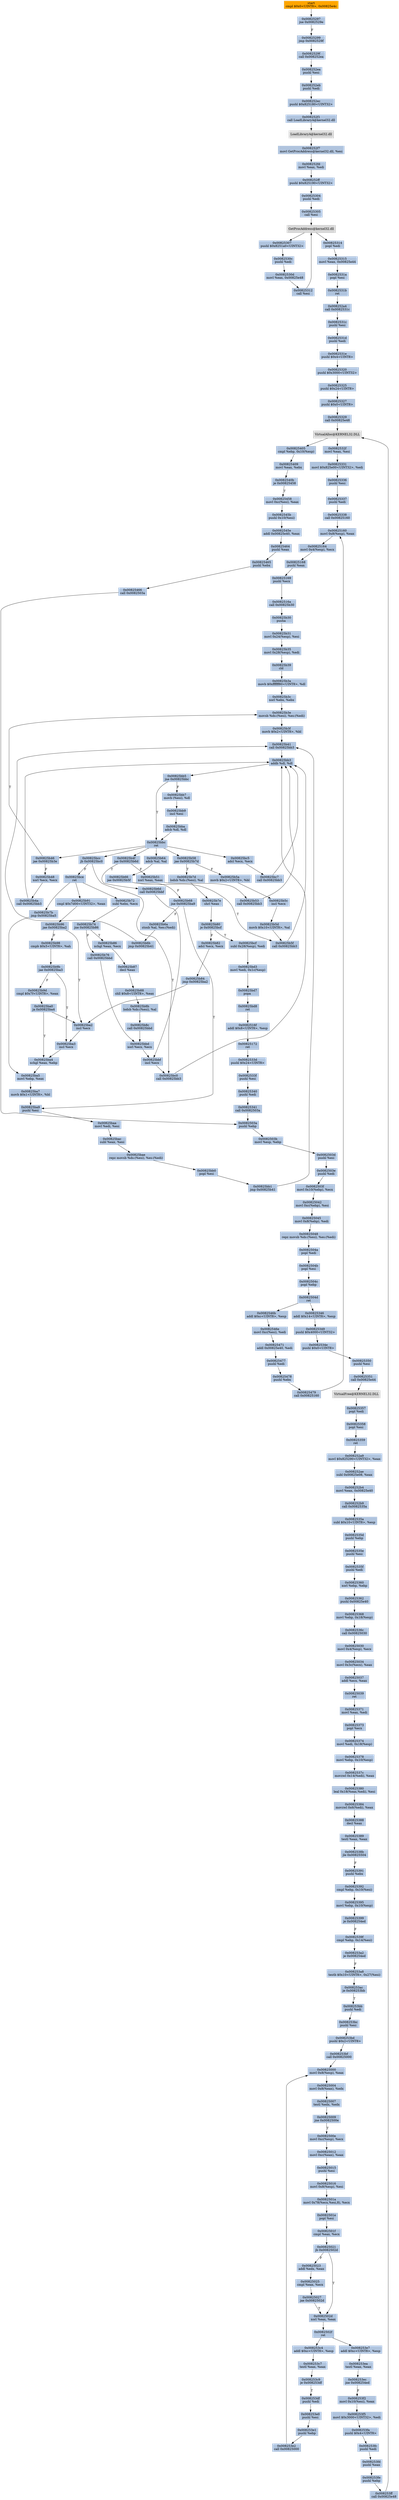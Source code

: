 digraph G {
node[shape=rectangle,style=filled,fillcolor=lightsteelblue,color=lightsteelblue]
bgcolor="transparent"
a0x00825290cmpl_0x0UINT8_0x00825e4c[label="start\ncmpl $0x0<UINT8>, 0x00825e4c",color="lightgrey",fillcolor="orange"];
a0x00825297jne_0x0082529e[label="0x00825297\njne 0x0082529e"];
a0x00825299jmp_0x0082529f[label="0x00825299\njmp 0x0082529f"];
a0x0082529fcall_0x008252ea[label="0x0082529f\ncall 0x008252ea"];
a0x008252eapushl_esi[label="0x008252ea\npushl %esi"];
a0x008252ebpushl_edi[label="0x008252eb\npushl %edi"];
a0x008252ecpushl_0x825180UINT32[label="0x008252ec\npushl $0x825180<UINT32>"];
a0x008252f1call_LoadLibraryA_kernel32_dll[label="0x008252f1\ncall LoadLibraryA@kernel32.dll"];
LoadLibraryA_kernel32_dll[label="LoadLibraryA@kernel32.dll",color="lightgrey",fillcolor="lightgrey"];
a0x008252f7movl_GetProcAddress_kernel32_dll_esi[label="0x008252f7\nmovl GetProcAddress@kernel32.dll, %esi"];
a0x008252fdmovl_eax_edi[label="0x008252fd\nmovl %eax, %edi"];
a0x008252ffpushl_0x825190UINT32[label="0x008252ff\npushl $0x825190<UINT32>"];
a0x00825304pushl_edi[label="0x00825304\npushl %edi"];
a0x00825305call_esi[label="0x00825305\ncall %esi"];
GetProcAddress_kernel32_dll[label="GetProcAddress@kernel32.dll",color="lightgrey",fillcolor="lightgrey"];
a0x00825307pushl_0x8251a0UINT32[label="0x00825307\npushl $0x8251a0<UINT32>"];
a0x0082530cpushl_edi[label="0x0082530c\npushl %edi"];
a0x0082530dmovl_eax_0x00825e48[label="0x0082530d\nmovl %eax, 0x00825e48"];
a0x00825312call_esi[label="0x00825312\ncall %esi"];
a0x00825314popl_edi[label="0x00825314\npopl %edi"];
a0x00825315movl_eax_0x00825e44[label="0x00825315\nmovl %eax, 0x00825e44"];
a0x0082531apopl_esi[label="0x0082531a\npopl %esi"];
a0x0082531bret[label="0x0082531b\nret"];
a0x008252a4call_0x0082531c[label="0x008252a4\ncall 0x0082531c"];
a0x0082531cpushl_esi[label="0x0082531c\npushl %esi"];
a0x0082531dpushl_edi[label="0x0082531d\npushl %edi"];
a0x0082531epushl_0x4UINT8[label="0x0082531e\npushl $0x4<UINT8>"];
a0x00825320pushl_0x3000UINT32[label="0x00825320\npushl $0x3000<UINT32>"];
a0x00825325pushl_0x24UINT8[label="0x00825325\npushl $0x24<UINT8>"];
a0x00825327pushl_0x0UINT8[label="0x00825327\npushl $0x0<UINT8>"];
a0x00825329call_0x00825e48[label="0x00825329\ncall 0x00825e48"];
VirtualAlloc_KERNEL32_DLL[label="VirtualAlloc@KERNEL32.DLL",color="lightgrey",fillcolor="lightgrey"];
a0x0082532fmovl_eax_esi[label="0x0082532f\nmovl %eax, %esi"];
a0x00825331movl_0x825e00UINT32_edi[label="0x00825331\nmovl $0x825e00<UINT32>, %edi"];
a0x00825336pushl_esi[label="0x00825336\npushl %esi"];
a0x00825337pushl_edi[label="0x00825337\npushl %edi"];
a0x00825338call_0x00825160[label="0x00825338\ncall 0x00825160"];
a0x00825160movl_0x8esp__eax[label="0x00825160\nmovl 0x8(%esp), %eax"];
a0x00825164movl_0x4esp__ecx[label="0x00825164\nmovl 0x4(%esp), %ecx"];
a0x00825168pushl_eax[label="0x00825168\npushl %eax"];
a0x00825169pushl_ecx[label="0x00825169\npushl %ecx"];
a0x0082516acall_0x00825b30[label="0x0082516a\ncall 0x00825b30"];
a0x00825b30pusha_[label="0x00825b30\npusha "];
a0x00825b31movl_0x24esp__esi[label="0x00825b31\nmovl 0x24(%esp), %esi"];
a0x00825b35movl_0x28esp__edi[label="0x00825b35\nmovl 0x28(%esp), %edi"];
a0x00825b39cld_[label="0x00825b39\ncld "];
a0x00825b3amovb_0xffffff80UINT8_dl[label="0x00825b3a\nmovb $0xffffff80<UINT8>, %dl"];
a0x00825b3cxorl_ebx_ebx[label="0x00825b3c\nxorl %ebx, %ebx"];
a0x00825b3emovsb_ds_esi__es_edi_[label="0x00825b3e\nmovsb %ds:(%esi), %es:(%edi)"];
a0x00825b3fmovb_0x2UINT8_bl[label="0x00825b3f\nmovb $0x2<UINT8>, %bl"];
a0x00825b41call_0x00825bb3[label="0x00825b41\ncall 0x00825bb3"];
a0x00825bb3addb_dl_dl[label="0x00825bb3\naddb %dl, %dl"];
a0x00825bb5jne_0x00825bbc[label="0x00825bb5\njne 0x00825bbc"];
a0x00825bb7movb_esi__dl[label="0x00825bb7\nmovb (%esi), %dl"];
a0x00825bb9incl_esi[label="0x00825bb9\nincl %esi"];
a0x00825bbaadcb_dl_dl[label="0x00825bba\nadcb %dl, %dl"];
a0x00825bbcret[label="0x00825bbc\nret"];
a0x00825b46jae_0x00825b3e[label="0x00825b46\njae 0x00825b3e"];
a0x00825b48xorl_ecx_ecx[label="0x00825b48\nxorl %ecx, %ecx"];
a0x00825b4acall_0x00825bb3[label="0x00825b4a\ncall 0x00825bb3"];
a0x00825b4fjae_0x00825b6d[label="0x00825b4f\njae 0x00825b6d"];
a0x00825b51xorl_eax_eax[label="0x00825b51\nxorl %eax, %eax"];
a0x00825b53call_0x00825bb3[label="0x00825b53\ncall 0x00825bb3"];
a0x00825b58jae_0x00825b7d[label="0x00825b58\njae 0x00825b7d"];
a0x00825b5amovb_0x2UINT8_bl[label="0x00825b5a\nmovb $0x2<UINT8>, %bl"];
a0x00825b5cincl_ecx[label="0x00825b5c\nincl %ecx"];
a0x00825b5dmovb_0x10UINT8_al[label="0x00825b5d\nmovb $0x10<UINT8>, %al"];
a0x00825b5fcall_0x00825bb3[label="0x00825b5f\ncall 0x00825bb3"];
a0x00825b64adcb_al_al[label="0x00825b64\nadcb %al, %al"];
a0x00825b66jae_0x00825b5f[label="0x00825b66\njae 0x00825b5f"];
a0x00825b68jne_0x00825ba9[label="0x00825b68\njne 0x00825ba9"];
a0x00825b6astosb_al_es_edi_[label="0x00825b6a\nstosb %al, %es:(%edi)"];
a0x00825b6bjmp_0x00825b41[label="0x00825b6b\njmp 0x00825b41"];
a0x00825b7dlodsb_ds_esi__al[label="0x00825b7d\nlodsb %ds:(%esi), %al"];
a0x00825b7eshrl_eax[label="0x00825b7e\nshrl %eax"];
a0x00825b80je_0x00825bcf[label="0x00825b80\nje 0x00825bcf"];
a0x00825b82adcl_ecx_ecx[label="0x00825b82\nadcl %ecx, %ecx"];
a0x00825b84jmp_0x00825ba2[label="0x00825b84\njmp 0x00825ba2"];
a0x00825ba2incl_ecx[label="0x00825ba2\nincl %ecx"];
a0x00825ba3incl_ecx[label="0x00825ba3\nincl %ecx"];
a0x00825ba4xchgl_eax_ebp[label="0x00825ba4\nxchgl %eax, %ebp"];
a0x00825ba5movl_ebp_eax[label="0x00825ba5\nmovl %ebp, %eax"];
a0x00825ba7movb_0x1UINT8_bl[label="0x00825ba7\nmovb $0x1<UINT8>, %bl"];
a0x00825ba9pushl_esi[label="0x00825ba9\npushl %esi"];
a0x00825baamovl_edi_esi[label="0x00825baa\nmovl %edi, %esi"];
a0x00825bacsubl_eax_esi[label="0x00825bac\nsubl %eax, %esi"];
a0x00825baerepz_movsb_ds_esi__es_edi_[label="0x00825bae\nrepz movsb %ds:(%esi), %es:(%edi)"];
a0x00825bb0popl_esi[label="0x00825bb0\npopl %esi"];
a0x00825bb1jmp_0x00825b41[label="0x00825bb1\njmp 0x00825b41"];
a0x00825b6dcall_0x00825bbf[label="0x00825b6d\ncall 0x00825bbf"];
a0x00825bbfincl_ecx[label="0x00825bbf\nincl %ecx"];
a0x00825bc0call_0x00825bb3[label="0x00825bc0\ncall 0x00825bb3"];
a0x00825bc5adcl_ecx_ecx[label="0x00825bc5\nadcl %ecx, %ecx"];
a0x00825bc7call_0x00825bb3[label="0x00825bc7\ncall 0x00825bb3"];
a0x00825bccjb_0x00825bc0[label="0x00825bcc\njb 0x00825bc0"];
a0x00825bceret[label="0x00825bce\nret"];
a0x00825b72subl_ebx_ecx[label="0x00825b72\nsubl %ebx, %ecx"];
a0x00825b74jne_0x00825b86[label="0x00825b74\njne 0x00825b86"];
a0x00825b76call_0x00825bbd[label="0x00825b76\ncall 0x00825bbd"];
a0x00825bbdxorl_ecx_ecx[label="0x00825bbd\nxorl %ecx, %ecx"];
a0x00825b7bjmp_0x00825ba5[label="0x00825b7b\njmp 0x00825ba5"];
a0x00825b86xchgl_eax_ecx[label="0x00825b86\nxchgl %eax, %ecx"];
a0x00825b87decl_eax[label="0x00825b87\ndecl %eax"];
a0x00825b88shll_0x8UINT8_eax[label="0x00825b88\nshll $0x8<UINT8>, %eax"];
a0x00825b8blodsb_ds_esi__al[label="0x00825b8b\nlodsb %ds:(%esi), %al"];
a0x00825b8ccall_0x00825bbd[label="0x00825b8c\ncall 0x00825bbd"];
a0x00825b91cmpl_0x7d00UINT32_eax[label="0x00825b91\ncmpl $0x7d00<UINT32>, %eax"];
a0x00825b96jae_0x00825ba2[label="0x00825b96\njae 0x00825ba2"];
a0x00825b98cmpb_0x5UINT8_ah[label="0x00825b98\ncmpb $0x5<UINT8>, %ah"];
a0x00825b9bjae_0x00825ba3[label="0x00825b9b\njae 0x00825ba3"];
a0x00825b9dcmpl_0x7fUINT8_eax[label="0x00825b9d\ncmpl $0x7f<UINT8>, %eax"];
a0x00825ba0ja_0x00825ba4[label="0x00825ba0\nja 0x00825ba4"];
a0x00825bcfsubl_0x28esp__edi[label="0x00825bcf\nsubl 0x28(%esp), %edi"];
a0x00825bd3movl_edi_0x1cesp_[label="0x00825bd3\nmovl %edi, 0x1c(%esp)"];
a0x00825bd7popa_[label="0x00825bd7\npopa "];
a0x00825bd8ret[label="0x00825bd8\nret"];
a0x0082516faddl_0x8UINT8_esp[label="0x0082516f\naddl $0x8<UINT8>, %esp"];
a0x00825172ret[label="0x00825172\nret"];
a0x0082533dpushl_0x24UINT8[label="0x0082533d\npushl $0x24<UINT8>"];
a0x0082533fpushl_esi[label="0x0082533f\npushl %esi"];
a0x00825340pushl_edi[label="0x00825340\npushl %edi"];
a0x00825341call_0x0082503a[label="0x00825341\ncall 0x0082503a"];
a0x0082503apushl_ebp[label="0x0082503a\npushl %ebp"];
a0x0082503bmovl_esp_ebp[label="0x0082503b\nmovl %esp, %ebp"];
a0x0082503dpushl_esi[label="0x0082503d\npushl %esi"];
a0x0082503epushl_edi[label="0x0082503e\npushl %edi"];
a0x0082503fmovl_0x10ebp__ecx[label="0x0082503f\nmovl 0x10(%ebp), %ecx"];
a0x00825042movl_0xcebp__esi[label="0x00825042\nmovl 0xc(%ebp), %esi"];
a0x00825045movl_0x8ebp__edi[label="0x00825045\nmovl 0x8(%ebp), %edi"];
a0x00825048repz_movsb_ds_esi__es_edi_[label="0x00825048\nrepz movsb %ds:(%esi), %es:(%edi)"];
a0x0082504apopl_edi[label="0x0082504a\npopl %edi"];
a0x0082504bpopl_esi[label="0x0082504b\npopl %esi"];
a0x0082504cpopl_ebp[label="0x0082504c\npopl %ebp"];
a0x0082504dret[label="0x0082504d\nret"];
a0x00825346addl_0x14UINT8_esp[label="0x00825346\naddl $0x14<UINT8>, %esp"];
a0x00825349pushl_0x4000UINT32[label="0x00825349\npushl $0x4000<UINT32>"];
a0x0082534epushl_0x0UINT8[label="0x0082534e\npushl $0x0<UINT8>"];
a0x00825350pushl_esi[label="0x00825350\npushl %esi"];
a0x00825351call_0x00825e44[label="0x00825351\ncall 0x00825e44"];
VirtualFree_KERNEL32_DLL[label="VirtualFree@KERNEL32.DLL",color="lightgrey",fillcolor="lightgrey"];
a0x00825357popl_edi[label="0x00825357\npopl %edi"];
a0x00825358popl_esi[label="0x00825358\npopl %esi"];
a0x00825359ret[label="0x00825359\nret"];
a0x008252a9movl_0x825290UINT32_eax[label="0x008252a9\nmovl $0x825290<UINT32>, %eax"];
a0x008252aesubl_0x00825e08_eax[label="0x008252ae\nsubl 0x00825e08, %eax"];
a0x008252b4movl_eax_0x00825e40[label="0x008252b4\nmovl %eax, 0x00825e40"];
a0x008252b9call_0x0082535a[label="0x008252b9\ncall 0x0082535a"];
a0x0082535asubl_0x10UINT8_esp[label="0x0082535a\nsubl $0x10<UINT8>, %esp"];
a0x0082535dpushl_ebp[label="0x0082535d\npushl %ebp"];
a0x0082535epushl_esi[label="0x0082535e\npushl %esi"];
a0x0082535fpushl_edi[label="0x0082535f\npushl %edi"];
a0x00825360xorl_ebp_ebp[label="0x00825360\nxorl %ebp, %ebp"];
a0x00825362pushl_0x00825e40[label="0x00825362\npushl 0x00825e40"];
a0x00825368movl_ebp_0x18esp_[label="0x00825368\nmovl %ebp, 0x18(%esp)"];
a0x0082536ccall_0x00825030[label="0x0082536c\ncall 0x00825030"];
a0x00825030movl_0x4esp__ecx[label="0x00825030\nmovl 0x4(%esp), %ecx"];
a0x00825034movl_0x3cecx__eax[label="0x00825034\nmovl 0x3c(%ecx), %eax"];
a0x00825037addl_ecx_eax[label="0x00825037\naddl %ecx, %eax"];
a0x00825039ret[label="0x00825039\nret"];
a0x00825371movl_eax_edi[label="0x00825371\nmovl %eax, %edi"];
a0x00825373popl_ecx[label="0x00825373\npopl %ecx"];
a0x00825374movl_edi_0x18esp_[label="0x00825374\nmovl %edi, 0x18(%esp)"];
a0x00825378movl_ebp_0x10esp_[label="0x00825378\nmovl %ebp, 0x10(%esp)"];
a0x0082537cmovzwl_0x14edi__eax[label="0x0082537c\nmovzwl 0x14(%edi), %eax"];
a0x00825380leal_0x18eaxedi__esi[label="0x00825380\nleal 0x18(%eax,%edi), %esi"];
a0x00825384movzwl_0x6edi__eax[label="0x00825384\nmovzwl 0x6(%edi), %eax"];
a0x00825388decl_eax[label="0x00825388\ndecl %eax"];
a0x00825389testl_eax_eax[label="0x00825389\ntestl %eax, %eax"];
a0x0082538bjle_0x00825504[label="0x0082538b\njle 0x00825504"];
a0x00825391pushl_ebx[label="0x00825391\npushl %ebx"];
a0x00825392cmpl_ebp_0x10esi_[label="0x00825392\ncmpl %ebp, 0x10(%esi)"];
a0x00825395movl_ebp_0x10esp_[label="0x00825395\nmovl %ebp, 0x10(%esp)"];
a0x00825399je_0x008254ed[label="0x00825399\nje 0x008254ed"];
a0x0082539fcmpl_ebp_0x14esi_[label="0x0082539f\ncmpl %ebp, 0x14(%esi)"];
a0x008253a2je_0x008254ed[label="0x008253a2\nje 0x008254ed"];
a0x008253a8testb_0x10UINT8_0x27esi_[label="0x008253a8\ntestb $0x10<UINT8>, 0x27(%esi)"];
a0x008253acje_0x008253bb[label="0x008253ac\nje 0x008253bb"];
a0x008253bbpushl_edi[label="0x008253bb\npushl %edi"];
a0x008253bcpushl_esi[label="0x008253bc\npushl %esi"];
a0x008253bdpushl_0x2UINT8[label="0x008253bd\npushl $0x2<UINT8>"];
a0x008253bfcall_0x00825000[label="0x008253bf\ncall 0x00825000"];
a0x00825000movl_0x8esp__eax[label="0x00825000\nmovl 0x8(%esp), %eax"];
a0x00825004movl_0x8eax__edx[label="0x00825004\nmovl 0x8(%eax), %edx"];
a0x00825007testl_edx_edx[label="0x00825007\ntestl %edx, %edx"];
a0x00825009jne_0x0082500e[label="0x00825009\njne 0x0082500e"];
a0x0082500emovl_0xcesp__ecx[label="0x0082500e\nmovl 0xc(%esp), %ecx"];
a0x00825012movl_0xceax__eax[label="0x00825012\nmovl 0xc(%eax), %eax"];
a0x00825015pushl_esi[label="0x00825015\npushl %esi"];
a0x00825016movl_0x8esp__esi[label="0x00825016\nmovl 0x8(%esp), %esi"];
a0x0082501amovl_0x78ecxesi8__ecx[label="0x0082501a\nmovl 0x78(%ecx,%esi,8), %ecx"];
a0x0082501epopl_esi[label="0x0082501e\npopl %esi"];
a0x0082501fcmpl_eax_ecx[label="0x0082501f\ncmpl %eax, %ecx"];
a0x00825021jb_0x0082502d[label="0x00825021\njb 0x0082502d"];
a0x00825023addl_edx_eax[label="0x00825023\naddl %edx, %eax"];
a0x00825025cmpl_eax_ecx[label="0x00825025\ncmpl %eax, %ecx"];
a0x00825027jae_0x0082502d[label="0x00825027\njae 0x0082502d"];
a0x0082502dxorl_eax_eax[label="0x0082502d\nxorl %eax, %eax"];
a0x0082502fret[label="0x0082502f\nret"];
a0x008253c4addl_0xcUINT8_esp[label="0x008253c4\naddl $0xc<UINT8>, %esp"];
a0x008253c7testl_eax_eax[label="0x008253c7\ntestl %eax, %eax"];
a0x008253c9je_0x008253df[label="0x008253c9\nje 0x008253df"];
a0x008253dfpushl_edi[label="0x008253df\npushl %edi"];
a0x008253e0pushl_esi[label="0x008253e0\npushl %esi"];
a0x008253e1pushl_ebp[label="0x008253e1\npushl %ebp"];
a0x008253e2call_0x00825000[label="0x008253e2\ncall 0x00825000"];
a0x008253e7addl_0xcUINT8_esp[label="0x008253e7\naddl $0xc<UINT8>, %esp"];
a0x008253eatestl_eax_eax[label="0x008253ea\ntestl %eax, %eax"];
a0x008253ecjne_0x008254ed[label="0x008253ec\njne 0x008254ed"];
a0x008253f2movl_0x10esi__eax[label="0x008253f2\nmovl 0x10(%esi), %eax"];
a0x008253f5movl_0x3000UINT32_edi[label="0x008253f5\nmovl $0x3000<UINT32>, %edi"];
a0x008253fapushl_0x4UINT8[label="0x008253fa\npushl $0x4<UINT8>"];
a0x008253fcpushl_edi[label="0x008253fc\npushl %edi"];
a0x008253fdpushl_eax[label="0x008253fd\npushl %eax"];
a0x008253fepushl_ebp[label="0x008253fe\npushl %ebp"];
a0x008253ffcall_0x00825e48[label="0x008253ff\ncall 0x00825e48"];
a0x00825405cmpl_ebp_0x10esp_[label="0x00825405\ncmpl %ebp, 0x10(%esp)"];
a0x00825409movl_eax_ebx[label="0x00825409\nmovl %eax, %ebx"];
a0x0082540bje_0x00825458[label="0x0082540b\nje 0x00825458"];
a0x00825458movl_0xcesi__eax[label="0x00825458\nmovl 0xc(%esi), %eax"];
a0x0082545bpushl_0x10esi_[label="0x0082545b\npushl 0x10(%esi)"];
a0x0082545eaddl_0x00825e40_eax[label="0x0082545e\naddl 0x00825e40, %eax"];
a0x00825464pushl_eax[label="0x00825464\npushl %eax"];
a0x00825465pushl_ebx[label="0x00825465\npushl %ebx"];
a0x00825466call_0x0082503a[label="0x00825466\ncall 0x0082503a"];
a0x0082546baddl_0xcUINT8_esp[label="0x0082546b\naddl $0xc<UINT8>, %esp"];
a0x0082546emovl_0xcesi__edi[label="0x0082546e\nmovl 0xc(%esi), %edi"];
a0x00825471addl_0x00825e40_edi[label="0x00825471\naddl 0x00825e40, %edi"];
a0x00825477pushl_edi[label="0x00825477\npushl %edi"];
a0x00825478pushl_ebx[label="0x00825478\npushl %ebx"];
a0x00825479call_0x00825160[label="0x00825479\ncall 0x00825160"];
a0x00825290cmpl_0x0UINT8_0x00825e4c -> a0x00825297jne_0x0082529e [color="#000000"];
a0x00825297jne_0x0082529e -> a0x00825299jmp_0x0082529f [color="#000000",label="F"];
a0x00825299jmp_0x0082529f -> a0x0082529fcall_0x008252ea [color="#000000"];
a0x0082529fcall_0x008252ea -> a0x008252eapushl_esi [color="#000000"];
a0x008252eapushl_esi -> a0x008252ebpushl_edi [color="#000000"];
a0x008252ebpushl_edi -> a0x008252ecpushl_0x825180UINT32 [color="#000000"];
a0x008252ecpushl_0x825180UINT32 -> a0x008252f1call_LoadLibraryA_kernel32_dll [color="#000000"];
a0x008252f1call_LoadLibraryA_kernel32_dll -> LoadLibraryA_kernel32_dll [color="#000000"];
LoadLibraryA_kernel32_dll -> a0x008252f7movl_GetProcAddress_kernel32_dll_esi [color="#000000"];
a0x008252f7movl_GetProcAddress_kernel32_dll_esi -> a0x008252fdmovl_eax_edi [color="#000000"];
a0x008252fdmovl_eax_edi -> a0x008252ffpushl_0x825190UINT32 [color="#000000"];
a0x008252ffpushl_0x825190UINT32 -> a0x00825304pushl_edi [color="#000000"];
a0x00825304pushl_edi -> a0x00825305call_esi [color="#000000"];
a0x00825305call_esi -> GetProcAddress_kernel32_dll [color="#000000"];
GetProcAddress_kernel32_dll -> a0x00825307pushl_0x8251a0UINT32 [color="#000000"];
a0x00825307pushl_0x8251a0UINT32 -> a0x0082530cpushl_edi [color="#000000"];
a0x0082530cpushl_edi -> a0x0082530dmovl_eax_0x00825e48 [color="#000000"];
a0x0082530dmovl_eax_0x00825e48 -> a0x00825312call_esi [color="#000000"];
a0x00825312call_esi -> GetProcAddress_kernel32_dll [color="#000000"];
GetProcAddress_kernel32_dll -> a0x00825314popl_edi [color="#000000"];
a0x00825314popl_edi -> a0x00825315movl_eax_0x00825e44 [color="#000000"];
a0x00825315movl_eax_0x00825e44 -> a0x0082531apopl_esi [color="#000000"];
a0x0082531apopl_esi -> a0x0082531bret [color="#000000"];
a0x0082531bret -> a0x008252a4call_0x0082531c [color="#000000"];
a0x008252a4call_0x0082531c -> a0x0082531cpushl_esi [color="#000000"];
a0x0082531cpushl_esi -> a0x0082531dpushl_edi [color="#000000"];
a0x0082531dpushl_edi -> a0x0082531epushl_0x4UINT8 [color="#000000"];
a0x0082531epushl_0x4UINT8 -> a0x00825320pushl_0x3000UINT32 [color="#000000"];
a0x00825320pushl_0x3000UINT32 -> a0x00825325pushl_0x24UINT8 [color="#000000"];
a0x00825325pushl_0x24UINT8 -> a0x00825327pushl_0x0UINT8 [color="#000000"];
a0x00825327pushl_0x0UINT8 -> a0x00825329call_0x00825e48 [color="#000000"];
a0x00825329call_0x00825e48 -> VirtualAlloc_KERNEL32_DLL [color="#000000"];
VirtualAlloc_KERNEL32_DLL -> a0x0082532fmovl_eax_esi [color="#000000"];
a0x0082532fmovl_eax_esi -> a0x00825331movl_0x825e00UINT32_edi [color="#000000"];
a0x00825331movl_0x825e00UINT32_edi -> a0x00825336pushl_esi [color="#000000"];
a0x00825336pushl_esi -> a0x00825337pushl_edi [color="#000000"];
a0x00825337pushl_edi -> a0x00825338call_0x00825160 [color="#000000"];
a0x00825338call_0x00825160 -> a0x00825160movl_0x8esp__eax [color="#000000"];
a0x00825160movl_0x8esp__eax -> a0x00825164movl_0x4esp__ecx [color="#000000"];
a0x00825164movl_0x4esp__ecx -> a0x00825168pushl_eax [color="#000000"];
a0x00825168pushl_eax -> a0x00825169pushl_ecx [color="#000000"];
a0x00825169pushl_ecx -> a0x0082516acall_0x00825b30 [color="#000000"];
a0x0082516acall_0x00825b30 -> a0x00825b30pusha_ [color="#000000"];
a0x00825b30pusha_ -> a0x00825b31movl_0x24esp__esi [color="#000000"];
a0x00825b31movl_0x24esp__esi -> a0x00825b35movl_0x28esp__edi [color="#000000"];
a0x00825b35movl_0x28esp__edi -> a0x00825b39cld_ [color="#000000"];
a0x00825b39cld_ -> a0x00825b3amovb_0xffffff80UINT8_dl [color="#000000"];
a0x00825b3amovb_0xffffff80UINT8_dl -> a0x00825b3cxorl_ebx_ebx [color="#000000"];
a0x00825b3cxorl_ebx_ebx -> a0x00825b3emovsb_ds_esi__es_edi_ [color="#000000"];
a0x00825b3emovsb_ds_esi__es_edi_ -> a0x00825b3fmovb_0x2UINT8_bl [color="#000000"];
a0x00825b3fmovb_0x2UINT8_bl -> a0x00825b41call_0x00825bb3 [color="#000000"];
a0x00825b41call_0x00825bb3 -> a0x00825bb3addb_dl_dl [color="#000000"];
a0x00825bb3addb_dl_dl -> a0x00825bb5jne_0x00825bbc [color="#000000"];
a0x00825bb5jne_0x00825bbc -> a0x00825bb7movb_esi__dl [color="#000000",label="F"];
a0x00825bb7movb_esi__dl -> a0x00825bb9incl_esi [color="#000000"];
a0x00825bb9incl_esi -> a0x00825bbaadcb_dl_dl [color="#000000"];
a0x00825bbaadcb_dl_dl -> a0x00825bbcret [color="#000000"];
a0x00825bbcret -> a0x00825b46jae_0x00825b3e [color="#000000"];
a0x00825b46jae_0x00825b3e -> a0x00825b3emovsb_ds_esi__es_edi_ [color="#000000",label="T"];
a0x00825bb5jne_0x00825bbc -> a0x00825bbcret [color="#000000",label="T"];
a0x00825b46jae_0x00825b3e -> a0x00825b48xorl_ecx_ecx [color="#000000",label="F"];
a0x00825b48xorl_ecx_ecx -> a0x00825b4acall_0x00825bb3 [color="#000000"];
a0x00825b4acall_0x00825bb3 -> a0x00825bb3addb_dl_dl [color="#000000"];
a0x00825bbcret -> a0x00825b4fjae_0x00825b6d [color="#000000"];
a0x00825b4fjae_0x00825b6d -> a0x00825b51xorl_eax_eax [color="#000000",label="F"];
a0x00825b51xorl_eax_eax -> a0x00825b53call_0x00825bb3 [color="#000000"];
a0x00825b53call_0x00825bb3 -> a0x00825bb3addb_dl_dl [color="#000000"];
a0x00825bbcret -> a0x00825b58jae_0x00825b7d [color="#000000"];
a0x00825b58jae_0x00825b7d -> a0x00825b5amovb_0x2UINT8_bl [color="#000000",label="F"];
a0x00825b5amovb_0x2UINT8_bl -> a0x00825b5cincl_ecx [color="#000000"];
a0x00825b5cincl_ecx -> a0x00825b5dmovb_0x10UINT8_al [color="#000000"];
a0x00825b5dmovb_0x10UINT8_al -> a0x00825b5fcall_0x00825bb3 [color="#000000"];
a0x00825b5fcall_0x00825bb3 -> a0x00825bb3addb_dl_dl [color="#000000"];
a0x00825bbcret -> a0x00825b64adcb_al_al [color="#000000"];
a0x00825b64adcb_al_al -> a0x00825b66jae_0x00825b5f [color="#000000"];
a0x00825b66jae_0x00825b5f -> a0x00825b5fcall_0x00825bb3 [color="#000000",label="T"];
a0x00825b66jae_0x00825b5f -> a0x00825b68jne_0x00825ba9 [color="#000000",label="F"];
a0x00825b68jne_0x00825ba9 -> a0x00825b6astosb_al_es_edi_ [color="#000000",label="F"];
a0x00825b6astosb_al_es_edi_ -> a0x00825b6bjmp_0x00825b41 [color="#000000"];
a0x00825b6bjmp_0x00825b41 -> a0x00825b41call_0x00825bb3 [color="#000000"];
a0x00825b58jae_0x00825b7d -> a0x00825b7dlodsb_ds_esi__al [color="#000000",label="T"];
a0x00825b7dlodsb_ds_esi__al -> a0x00825b7eshrl_eax [color="#000000"];
a0x00825b7eshrl_eax -> a0x00825b80je_0x00825bcf [color="#000000"];
a0x00825b80je_0x00825bcf -> a0x00825b82adcl_ecx_ecx [color="#000000",label="F"];
a0x00825b82adcl_ecx_ecx -> a0x00825b84jmp_0x00825ba2 [color="#000000"];
a0x00825b84jmp_0x00825ba2 -> a0x00825ba2incl_ecx [color="#000000"];
a0x00825ba2incl_ecx -> a0x00825ba3incl_ecx [color="#000000"];
a0x00825ba3incl_ecx -> a0x00825ba4xchgl_eax_ebp [color="#000000"];
a0x00825ba4xchgl_eax_ebp -> a0x00825ba5movl_ebp_eax [color="#000000"];
a0x00825ba5movl_ebp_eax -> a0x00825ba7movb_0x1UINT8_bl [color="#000000"];
a0x00825ba7movb_0x1UINT8_bl -> a0x00825ba9pushl_esi [color="#000000"];
a0x00825ba9pushl_esi -> a0x00825baamovl_edi_esi [color="#000000"];
a0x00825baamovl_edi_esi -> a0x00825bacsubl_eax_esi [color="#000000"];
a0x00825bacsubl_eax_esi -> a0x00825baerepz_movsb_ds_esi__es_edi_ [color="#000000"];
a0x00825baerepz_movsb_ds_esi__es_edi_ -> a0x00825bb0popl_esi [color="#000000"];
a0x00825bb0popl_esi -> a0x00825bb1jmp_0x00825b41 [color="#000000"];
a0x00825bb1jmp_0x00825b41 -> a0x00825b41call_0x00825bb3 [color="#000000"];
a0x00825b4fjae_0x00825b6d -> a0x00825b6dcall_0x00825bbf [color="#000000",label="T"];
a0x00825b6dcall_0x00825bbf -> a0x00825bbfincl_ecx [color="#000000"];
a0x00825bbfincl_ecx -> a0x00825bc0call_0x00825bb3 [color="#000000"];
a0x00825bc0call_0x00825bb3 -> a0x00825bb3addb_dl_dl [color="#000000"];
a0x00825bbcret -> a0x00825bc5adcl_ecx_ecx [color="#000000"];
a0x00825bc5adcl_ecx_ecx -> a0x00825bc7call_0x00825bb3 [color="#000000"];
a0x00825bc7call_0x00825bb3 -> a0x00825bb3addb_dl_dl [color="#000000"];
a0x00825bbcret -> a0x00825bccjb_0x00825bc0 [color="#000000"];
a0x00825bccjb_0x00825bc0 -> a0x00825bceret [color="#000000",label="F"];
a0x00825bceret -> a0x00825b72subl_ebx_ecx [color="#000000"];
a0x00825b72subl_ebx_ecx -> a0x00825b74jne_0x00825b86 [color="#000000"];
a0x00825b74jne_0x00825b86 -> a0x00825b76call_0x00825bbd [color="#000000",label="F"];
a0x00825b76call_0x00825bbd -> a0x00825bbdxorl_ecx_ecx [color="#000000"];
a0x00825bbdxorl_ecx_ecx -> a0x00825bbfincl_ecx [color="#000000"];
a0x00825bceret -> a0x00825b7bjmp_0x00825ba5 [color="#000000"];
a0x00825b7bjmp_0x00825ba5 -> a0x00825ba5movl_ebp_eax [color="#000000"];
a0x00825b74jne_0x00825b86 -> a0x00825b86xchgl_eax_ecx [color="#000000",label="T"];
a0x00825b86xchgl_eax_ecx -> a0x00825b87decl_eax [color="#000000"];
a0x00825b87decl_eax -> a0x00825b88shll_0x8UINT8_eax [color="#000000"];
a0x00825b88shll_0x8UINT8_eax -> a0x00825b8blodsb_ds_esi__al [color="#000000"];
a0x00825b8blodsb_ds_esi__al -> a0x00825b8ccall_0x00825bbd [color="#000000"];
a0x00825b8ccall_0x00825bbd -> a0x00825bbdxorl_ecx_ecx [color="#000000"];
a0x00825bceret -> a0x00825b91cmpl_0x7d00UINT32_eax [color="#000000"];
a0x00825b91cmpl_0x7d00UINT32_eax -> a0x00825b96jae_0x00825ba2 [color="#000000"];
a0x00825b96jae_0x00825ba2 -> a0x00825b98cmpb_0x5UINT8_ah [color="#000000",label="F"];
a0x00825b98cmpb_0x5UINT8_ah -> a0x00825b9bjae_0x00825ba3 [color="#000000"];
a0x00825b9bjae_0x00825ba3 -> a0x00825b9dcmpl_0x7fUINT8_eax [color="#000000",label="F"];
a0x00825b9dcmpl_0x7fUINT8_eax -> a0x00825ba0ja_0x00825ba4 [color="#000000"];
a0x00825ba0ja_0x00825ba4 -> a0x00825ba2incl_ecx [color="#000000",label="F"];
a0x00825bccjb_0x00825bc0 -> a0x00825bc0call_0x00825bb3 [color="#000000",label="T"];
a0x00825b80je_0x00825bcf -> a0x00825bcfsubl_0x28esp__edi [color="#000000",label="T"];
a0x00825bcfsubl_0x28esp__edi -> a0x00825bd3movl_edi_0x1cesp_ [color="#000000"];
a0x00825bd3movl_edi_0x1cesp_ -> a0x00825bd7popa_ [color="#000000"];
a0x00825bd7popa_ -> a0x00825bd8ret [color="#000000"];
a0x00825bd8ret -> a0x0082516faddl_0x8UINT8_esp [color="#000000"];
a0x0082516faddl_0x8UINT8_esp -> a0x00825172ret [color="#000000"];
a0x00825172ret -> a0x0082533dpushl_0x24UINT8 [color="#000000"];
a0x0082533dpushl_0x24UINT8 -> a0x0082533fpushl_esi [color="#000000"];
a0x0082533fpushl_esi -> a0x00825340pushl_edi [color="#000000"];
a0x00825340pushl_edi -> a0x00825341call_0x0082503a [color="#000000"];
a0x00825341call_0x0082503a -> a0x0082503apushl_ebp [color="#000000"];
a0x0082503apushl_ebp -> a0x0082503bmovl_esp_ebp [color="#000000"];
a0x0082503bmovl_esp_ebp -> a0x0082503dpushl_esi [color="#000000"];
a0x0082503dpushl_esi -> a0x0082503epushl_edi [color="#000000"];
a0x0082503epushl_edi -> a0x0082503fmovl_0x10ebp__ecx [color="#000000"];
a0x0082503fmovl_0x10ebp__ecx -> a0x00825042movl_0xcebp__esi [color="#000000"];
a0x00825042movl_0xcebp__esi -> a0x00825045movl_0x8ebp__edi [color="#000000"];
a0x00825045movl_0x8ebp__edi -> a0x00825048repz_movsb_ds_esi__es_edi_ [color="#000000"];
a0x00825048repz_movsb_ds_esi__es_edi_ -> a0x0082504apopl_edi [color="#000000"];
a0x0082504apopl_edi -> a0x0082504bpopl_esi [color="#000000"];
a0x0082504bpopl_esi -> a0x0082504cpopl_ebp [color="#000000"];
a0x0082504cpopl_ebp -> a0x0082504dret [color="#000000"];
a0x0082504dret -> a0x00825346addl_0x14UINT8_esp [color="#000000"];
a0x00825346addl_0x14UINT8_esp -> a0x00825349pushl_0x4000UINT32 [color="#000000"];
a0x00825349pushl_0x4000UINT32 -> a0x0082534epushl_0x0UINT8 [color="#000000"];
a0x0082534epushl_0x0UINT8 -> a0x00825350pushl_esi [color="#000000"];
a0x00825350pushl_esi -> a0x00825351call_0x00825e44 [color="#000000"];
a0x00825351call_0x00825e44 -> VirtualFree_KERNEL32_DLL [color="#000000"];
VirtualFree_KERNEL32_DLL -> a0x00825357popl_edi [color="#000000"];
a0x00825357popl_edi -> a0x00825358popl_esi [color="#000000"];
a0x00825358popl_esi -> a0x00825359ret [color="#000000"];
a0x00825359ret -> a0x008252a9movl_0x825290UINT32_eax [color="#000000"];
a0x008252a9movl_0x825290UINT32_eax -> a0x008252aesubl_0x00825e08_eax [color="#000000"];
a0x008252aesubl_0x00825e08_eax -> a0x008252b4movl_eax_0x00825e40 [color="#000000"];
a0x008252b4movl_eax_0x00825e40 -> a0x008252b9call_0x0082535a [color="#000000"];
a0x008252b9call_0x0082535a -> a0x0082535asubl_0x10UINT8_esp [color="#000000"];
a0x0082535asubl_0x10UINT8_esp -> a0x0082535dpushl_ebp [color="#000000"];
a0x0082535dpushl_ebp -> a0x0082535epushl_esi [color="#000000"];
a0x0082535epushl_esi -> a0x0082535fpushl_edi [color="#000000"];
a0x0082535fpushl_edi -> a0x00825360xorl_ebp_ebp [color="#000000"];
a0x00825360xorl_ebp_ebp -> a0x00825362pushl_0x00825e40 [color="#000000"];
a0x00825362pushl_0x00825e40 -> a0x00825368movl_ebp_0x18esp_ [color="#000000"];
a0x00825368movl_ebp_0x18esp_ -> a0x0082536ccall_0x00825030 [color="#000000"];
a0x0082536ccall_0x00825030 -> a0x00825030movl_0x4esp__ecx [color="#000000"];
a0x00825030movl_0x4esp__ecx -> a0x00825034movl_0x3cecx__eax [color="#000000"];
a0x00825034movl_0x3cecx__eax -> a0x00825037addl_ecx_eax [color="#000000"];
a0x00825037addl_ecx_eax -> a0x00825039ret [color="#000000"];
a0x00825039ret -> a0x00825371movl_eax_edi [color="#000000"];
a0x00825371movl_eax_edi -> a0x00825373popl_ecx [color="#000000"];
a0x00825373popl_ecx -> a0x00825374movl_edi_0x18esp_ [color="#000000"];
a0x00825374movl_edi_0x18esp_ -> a0x00825378movl_ebp_0x10esp_ [color="#000000"];
a0x00825378movl_ebp_0x10esp_ -> a0x0082537cmovzwl_0x14edi__eax [color="#000000"];
a0x0082537cmovzwl_0x14edi__eax -> a0x00825380leal_0x18eaxedi__esi [color="#000000"];
a0x00825380leal_0x18eaxedi__esi -> a0x00825384movzwl_0x6edi__eax [color="#000000"];
a0x00825384movzwl_0x6edi__eax -> a0x00825388decl_eax [color="#000000"];
a0x00825388decl_eax -> a0x00825389testl_eax_eax [color="#000000"];
a0x00825389testl_eax_eax -> a0x0082538bjle_0x00825504 [color="#000000"];
a0x0082538bjle_0x00825504 -> a0x00825391pushl_ebx [color="#000000",label="F"];
a0x00825391pushl_ebx -> a0x00825392cmpl_ebp_0x10esi_ [color="#000000"];
a0x00825392cmpl_ebp_0x10esi_ -> a0x00825395movl_ebp_0x10esp_ [color="#000000"];
a0x00825395movl_ebp_0x10esp_ -> a0x00825399je_0x008254ed [color="#000000"];
a0x00825399je_0x008254ed -> a0x0082539fcmpl_ebp_0x14esi_ [color="#000000",label="F"];
a0x0082539fcmpl_ebp_0x14esi_ -> a0x008253a2je_0x008254ed [color="#000000"];
a0x008253a2je_0x008254ed -> a0x008253a8testb_0x10UINT8_0x27esi_ [color="#000000",label="F"];
a0x008253a8testb_0x10UINT8_0x27esi_ -> a0x008253acje_0x008253bb [color="#000000"];
a0x008253acje_0x008253bb -> a0x008253bbpushl_edi [color="#000000",label="T"];
a0x008253bbpushl_edi -> a0x008253bcpushl_esi [color="#000000"];
a0x008253bcpushl_esi -> a0x008253bdpushl_0x2UINT8 [color="#000000"];
a0x008253bdpushl_0x2UINT8 -> a0x008253bfcall_0x00825000 [color="#000000"];
a0x008253bfcall_0x00825000 -> a0x00825000movl_0x8esp__eax [color="#000000"];
a0x00825000movl_0x8esp__eax -> a0x00825004movl_0x8eax__edx [color="#000000"];
a0x00825004movl_0x8eax__edx -> a0x00825007testl_edx_edx [color="#000000"];
a0x00825007testl_edx_edx -> a0x00825009jne_0x0082500e [color="#000000"];
a0x00825009jne_0x0082500e -> a0x0082500emovl_0xcesp__ecx [color="#000000",label="T"];
a0x0082500emovl_0xcesp__ecx -> a0x00825012movl_0xceax__eax [color="#000000"];
a0x00825012movl_0xceax__eax -> a0x00825015pushl_esi [color="#000000"];
a0x00825015pushl_esi -> a0x00825016movl_0x8esp__esi [color="#000000"];
a0x00825016movl_0x8esp__esi -> a0x0082501amovl_0x78ecxesi8__ecx [color="#000000"];
a0x0082501amovl_0x78ecxesi8__ecx -> a0x0082501epopl_esi [color="#000000"];
a0x0082501epopl_esi -> a0x0082501fcmpl_eax_ecx [color="#000000"];
a0x0082501fcmpl_eax_ecx -> a0x00825021jb_0x0082502d [color="#000000"];
a0x00825021jb_0x0082502d -> a0x00825023addl_edx_eax [color="#000000",label="F"];
a0x00825023addl_edx_eax -> a0x00825025cmpl_eax_ecx [color="#000000"];
a0x00825025cmpl_eax_ecx -> a0x00825027jae_0x0082502d [color="#000000"];
a0x00825027jae_0x0082502d -> a0x0082502dxorl_eax_eax [color="#000000",label="T"];
a0x0082502dxorl_eax_eax -> a0x0082502fret [color="#000000"];
a0x0082502fret -> a0x008253c4addl_0xcUINT8_esp [color="#000000"];
a0x008253c4addl_0xcUINT8_esp -> a0x008253c7testl_eax_eax [color="#000000"];
a0x008253c7testl_eax_eax -> a0x008253c9je_0x008253df [color="#000000"];
a0x008253c9je_0x008253df -> a0x008253dfpushl_edi [color="#000000",label="T"];
a0x008253dfpushl_edi -> a0x008253e0pushl_esi [color="#000000"];
a0x008253e0pushl_esi -> a0x008253e1pushl_ebp [color="#000000"];
a0x008253e1pushl_ebp -> a0x008253e2call_0x00825000 [color="#000000"];
a0x008253e2call_0x00825000 -> a0x00825000movl_0x8esp__eax [color="#000000"];
a0x00825021jb_0x0082502d -> a0x0082502dxorl_eax_eax [color="#000000",label="T"];
a0x0082502fret -> a0x008253e7addl_0xcUINT8_esp [color="#000000"];
a0x008253e7addl_0xcUINT8_esp -> a0x008253eatestl_eax_eax [color="#000000"];
a0x008253eatestl_eax_eax -> a0x008253ecjne_0x008254ed [color="#000000"];
a0x008253ecjne_0x008254ed -> a0x008253f2movl_0x10esi__eax [color="#000000",label="F"];
a0x008253f2movl_0x10esi__eax -> a0x008253f5movl_0x3000UINT32_edi [color="#000000"];
a0x008253f5movl_0x3000UINT32_edi -> a0x008253fapushl_0x4UINT8 [color="#000000"];
a0x008253fapushl_0x4UINT8 -> a0x008253fcpushl_edi [color="#000000"];
a0x008253fcpushl_edi -> a0x008253fdpushl_eax [color="#000000"];
a0x008253fdpushl_eax -> a0x008253fepushl_ebp [color="#000000"];
a0x008253fepushl_ebp -> a0x008253ffcall_0x00825e48 [color="#000000"];
a0x008253ffcall_0x00825e48 -> VirtualAlloc_KERNEL32_DLL [color="#000000"];
VirtualAlloc_KERNEL32_DLL -> a0x00825405cmpl_ebp_0x10esp_ [color="#000000"];
a0x00825405cmpl_ebp_0x10esp_ -> a0x00825409movl_eax_ebx [color="#000000"];
a0x00825409movl_eax_ebx -> a0x0082540bje_0x00825458 [color="#000000"];
a0x0082540bje_0x00825458 -> a0x00825458movl_0xcesi__eax [color="#000000",label="T"];
a0x00825458movl_0xcesi__eax -> a0x0082545bpushl_0x10esi_ [color="#000000"];
a0x0082545bpushl_0x10esi_ -> a0x0082545eaddl_0x00825e40_eax [color="#000000"];
a0x0082545eaddl_0x00825e40_eax -> a0x00825464pushl_eax [color="#000000"];
a0x00825464pushl_eax -> a0x00825465pushl_ebx [color="#000000"];
a0x00825465pushl_ebx -> a0x00825466call_0x0082503a [color="#000000"];
a0x00825466call_0x0082503a -> a0x0082503apushl_ebp [color="#000000"];
a0x0082504dret -> a0x0082546baddl_0xcUINT8_esp [color="#000000"];
a0x0082546baddl_0xcUINT8_esp -> a0x0082546emovl_0xcesi__edi [color="#000000"];
a0x0082546emovl_0xcesi__edi -> a0x00825471addl_0x00825e40_edi [color="#000000"];
a0x00825471addl_0x00825e40_edi -> a0x00825477pushl_edi [color="#000000"];
a0x00825477pushl_edi -> a0x00825478pushl_ebx [color="#000000"];
a0x00825478pushl_ebx -> a0x00825479call_0x00825160 [color="#000000"];
a0x00825479call_0x00825160 -> a0x00825160movl_0x8esp__eax [color="#000000"];
a0x00825b68jne_0x00825ba9 -> a0x00825ba9pushl_esi [color="#000000",label="T"];
a0x00825ba0ja_0x00825ba4 -> a0x00825ba4xchgl_eax_ebp [color="#000000",label="T"];
a0x00825b9bjae_0x00825ba3 -> a0x00825ba3incl_ecx [color="#000000",label="T"];
a0x00825b96jae_0x00825ba2 -> a0x00825ba2incl_ecx [color="#000000",label="T"];
}
